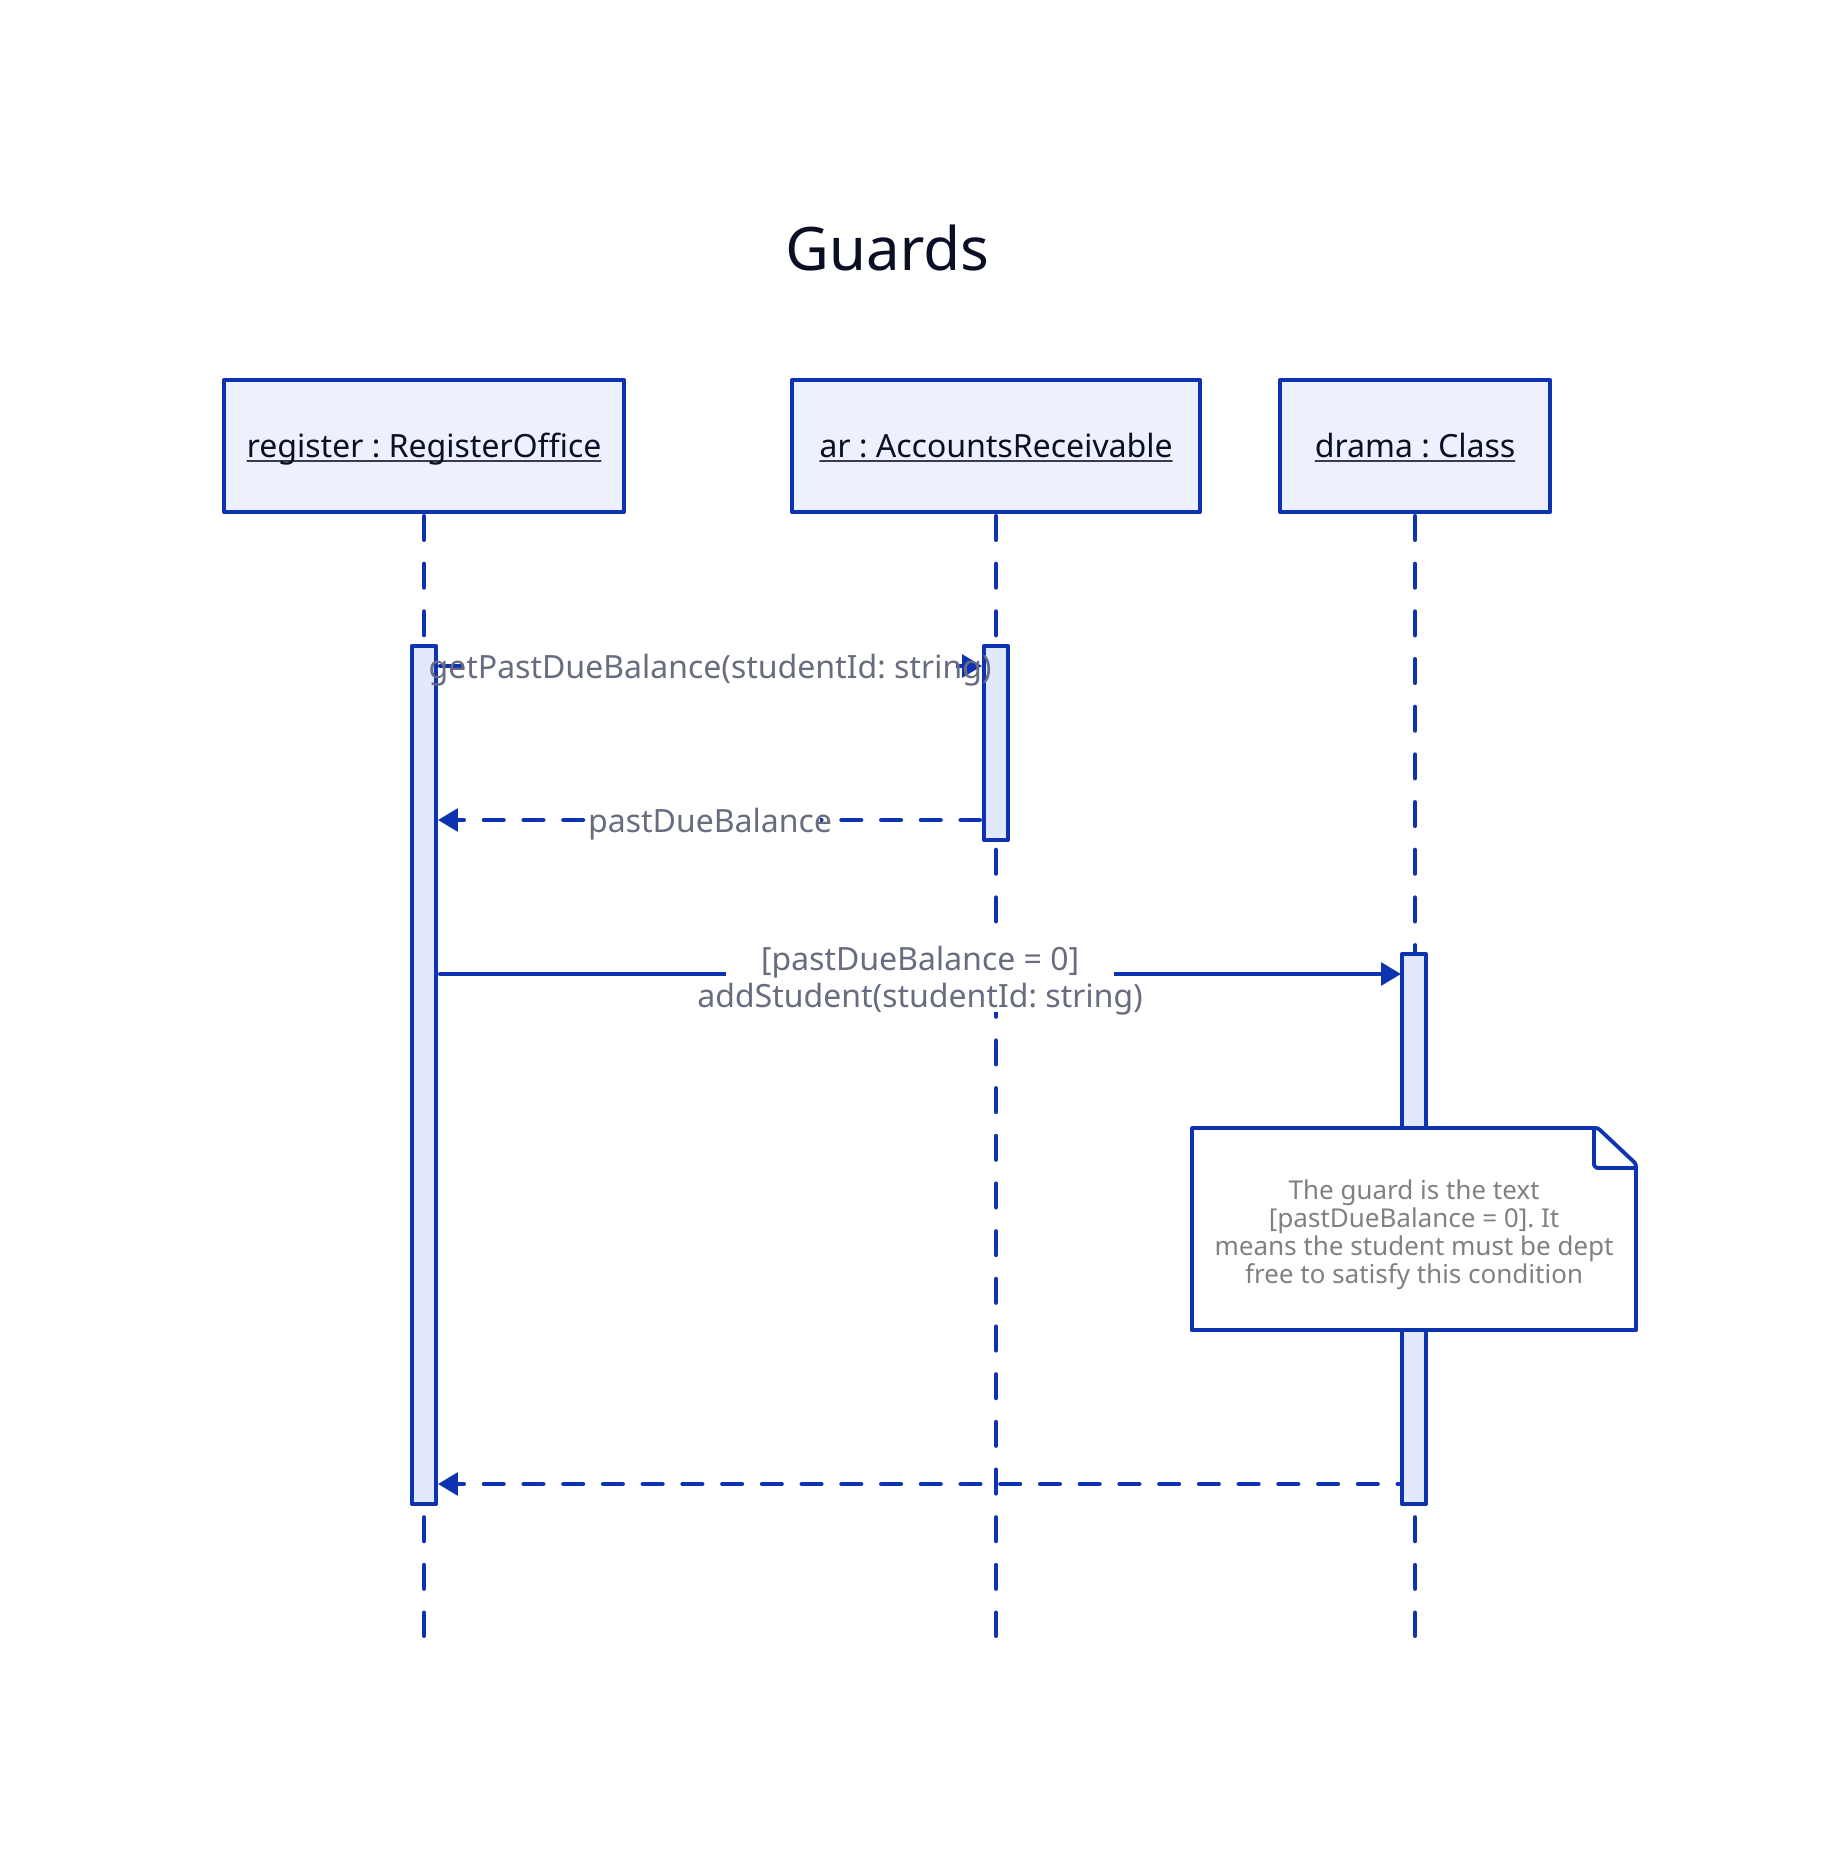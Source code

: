 Guards {
    # reference: https://developer.ibm.com/articles/the-sequence-diagram/
    shape: sequence_diagram
    style.font-size: 30

    vars: {
        underline: {
            underline: true
        }
    }

    register: register : RegisterOffice {
        style: ${underline}
    }
    ar: ar : AccountsReceivable {
        style: ${underline}
    }
    drama: drama : Class {
        style: ${underline}
    }

    register.lifeline -> ar.lifeline: getPastDueBalance(studentId: string)
    register.lifeline <- ar.lifeline: pastDueBalance {
        style: {
            stroke-dash: 5
        }
    }

    register.lifeline -> drama.lifeline: \[pastDueBalance = 0\] \naddStudent(studentId: string)
    drama.lifeline."The guard is the text \n[pastDueBalance = 0]. It \nmeans the student must be dept \nfree to satisfy this condition" {
        style: {
            font-size: 13
            font-color: grey
        }
    }
    register.lifeline <- drama.lifeline {
        style.stroke-dash: 5
    }

}